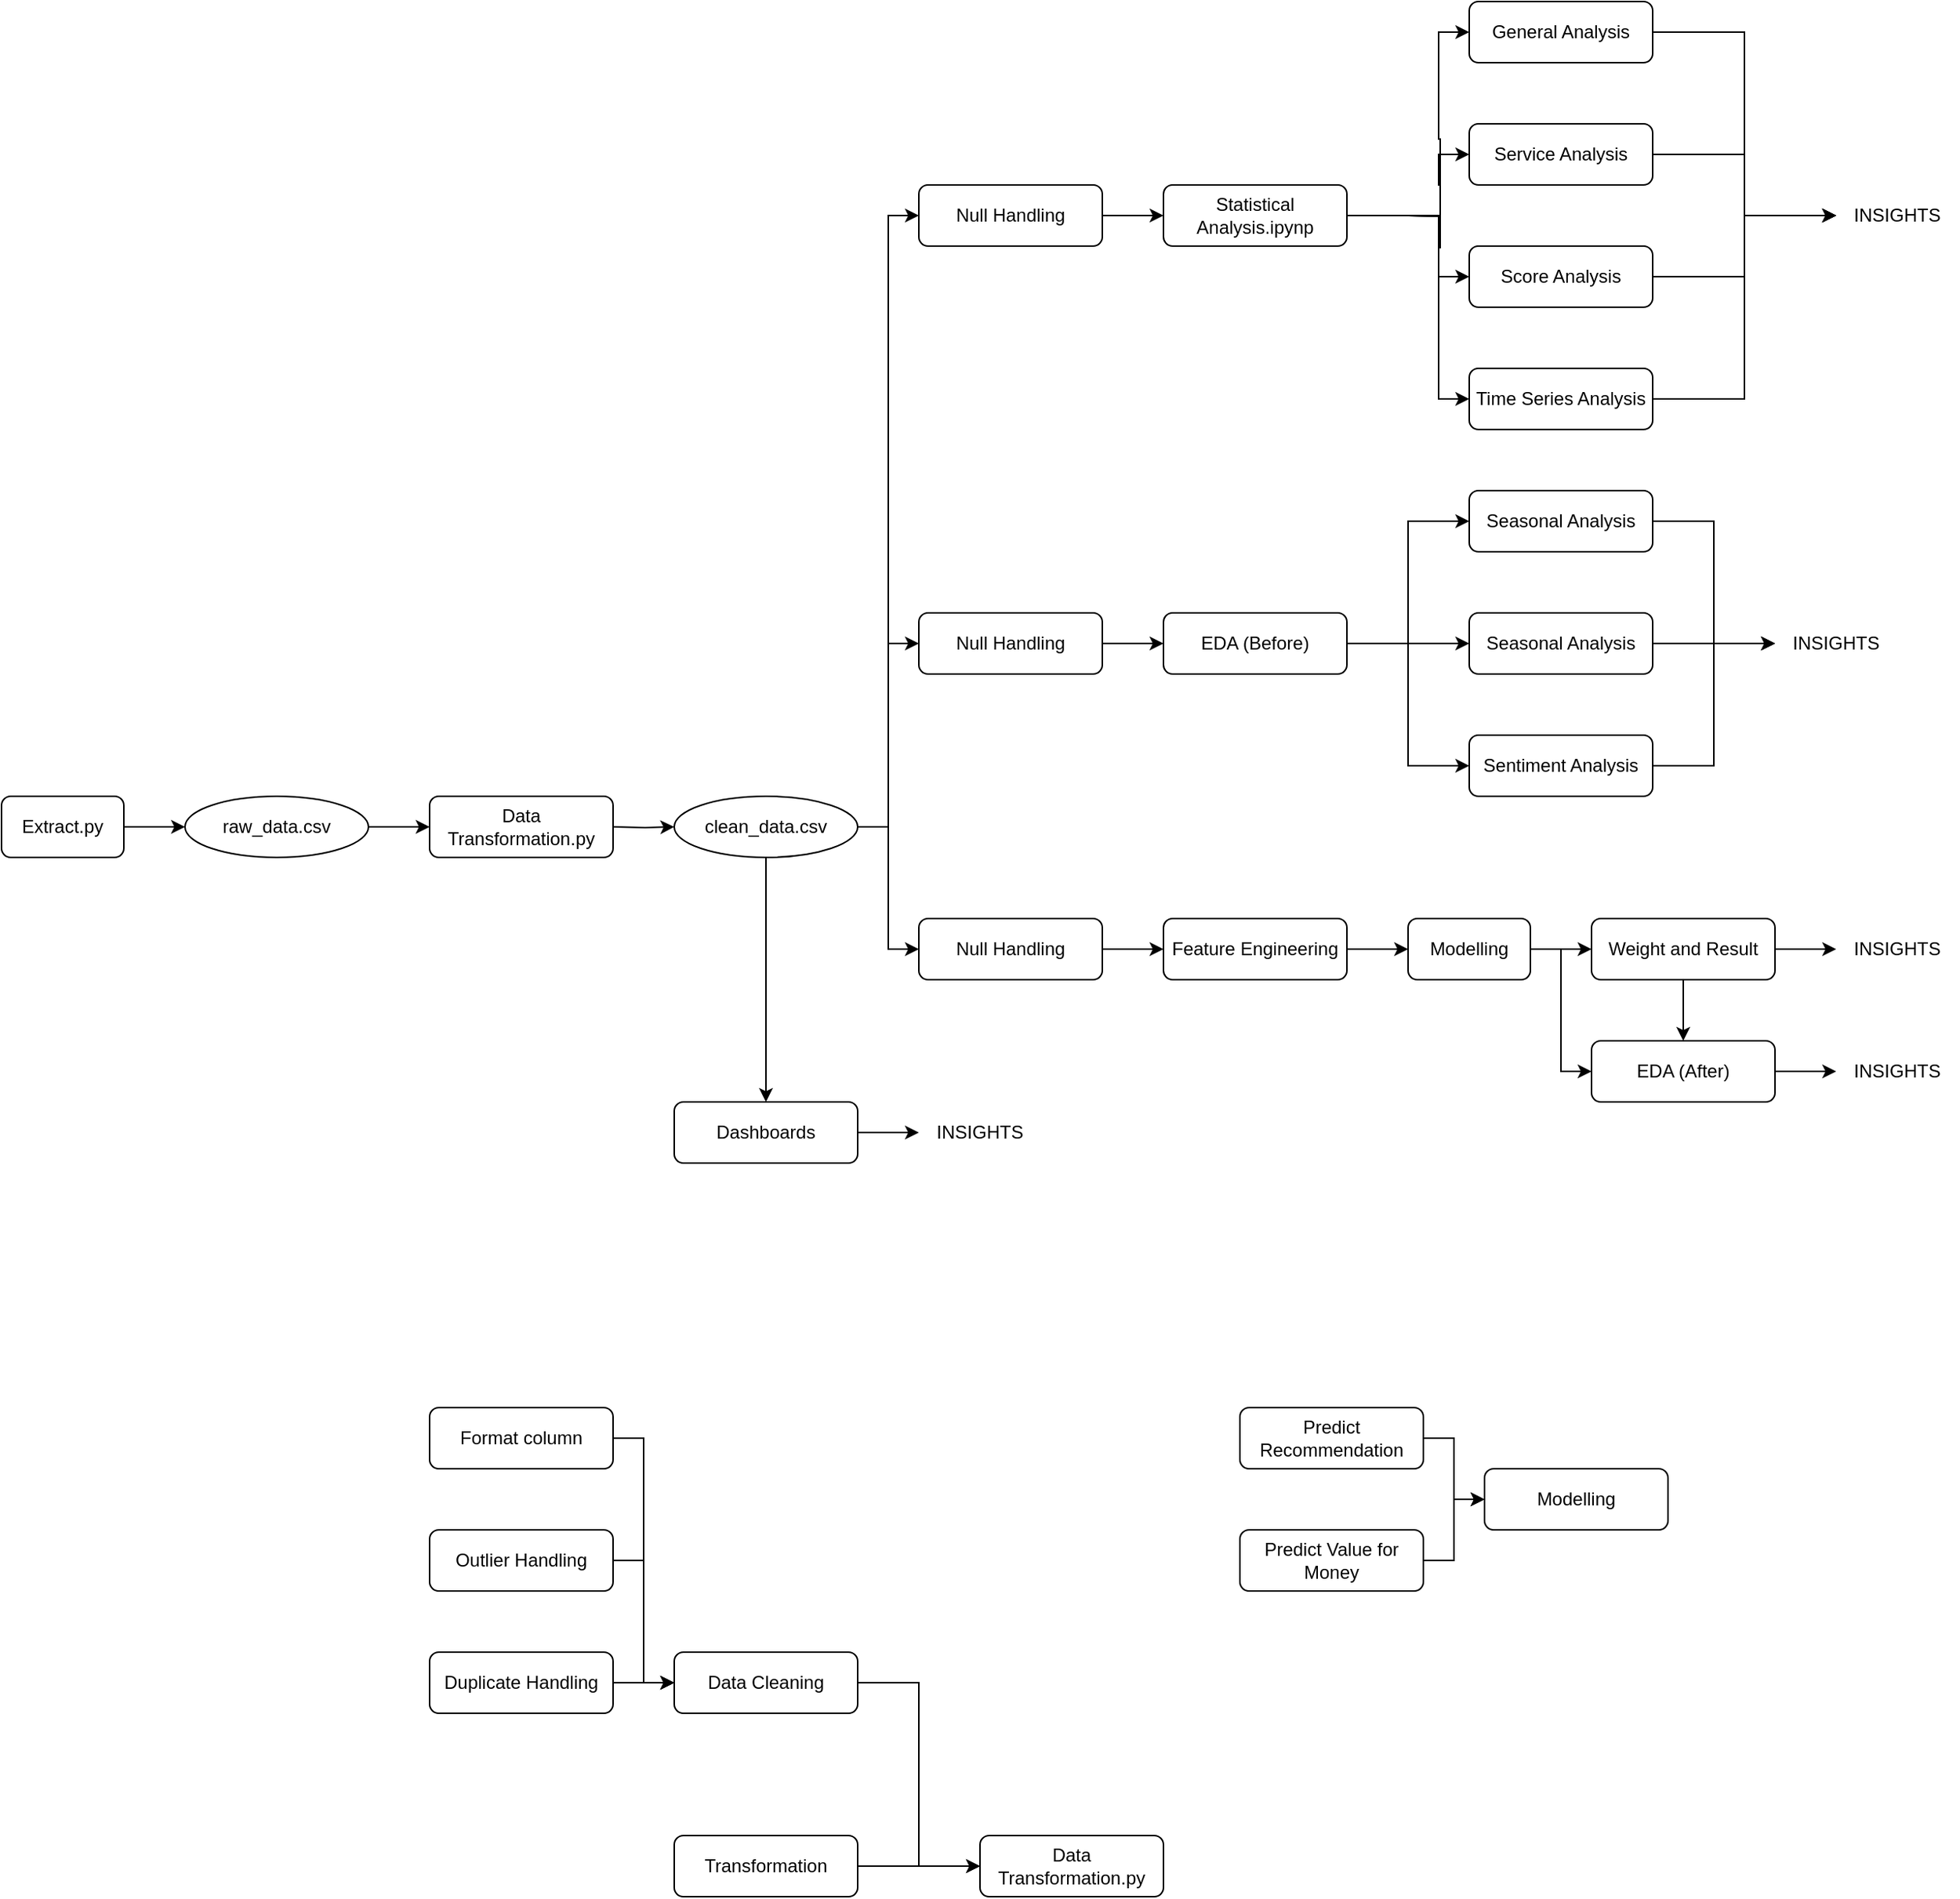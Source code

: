 <mxfile version="23.1.8" type="github">
  <diagram id="C5RBs43oDa-KdzZeNtuy" name="Page-1">
    <mxGraphModel dx="1500" dy="796" grid="1" gridSize="10" guides="1" tooltips="1" connect="1" arrows="1" fold="1" page="1" pageScale="1" pageWidth="1200" pageHeight="1600" math="0" shadow="0">
      <root>
        <mxCell id="WIyWlLk6GJQsqaUBKTNV-0" />
        <mxCell id="WIyWlLk6GJQsqaUBKTNV-1" parent="WIyWlLk6GJQsqaUBKTNV-0" />
        <mxCell id="07CyPVwS7ZV6MGK7Blt4-1" value="" style="edgeStyle=orthogonalEdgeStyle;rounded=0;orthogonalLoop=1;jettySize=auto;html=1;" parent="WIyWlLk6GJQsqaUBKTNV-1" source="WIyWlLk6GJQsqaUBKTNV-3" target="07CyPVwS7ZV6MGK7Blt4-0" edge="1">
          <mxGeometry relative="1" as="geometry" />
        </mxCell>
        <mxCell id="WIyWlLk6GJQsqaUBKTNV-3" value="Extract.py" style="rounded=1;whiteSpace=wrap;html=1;fontSize=12;glass=0;strokeWidth=1;shadow=0;" parent="WIyWlLk6GJQsqaUBKTNV-1" vertex="1">
          <mxGeometry x="40" y="520" width="80" height="40" as="geometry" />
        </mxCell>
        <mxCell id="07CyPVwS7ZV6MGK7Blt4-3" value="" style="edgeStyle=orthogonalEdgeStyle;rounded=0;orthogonalLoop=1;jettySize=auto;html=1;" parent="WIyWlLk6GJQsqaUBKTNV-1" source="07CyPVwS7ZV6MGK7Blt4-0" target="07CyPVwS7ZV6MGK7Blt4-2" edge="1">
          <mxGeometry relative="1" as="geometry" />
        </mxCell>
        <mxCell id="07CyPVwS7ZV6MGK7Blt4-0" value="raw_data.csv" style="ellipse;whiteSpace=wrap;html=1;rounded=1;glass=0;strokeWidth=1;shadow=0;" parent="WIyWlLk6GJQsqaUBKTNV-1" vertex="1">
          <mxGeometry x="160" y="520" width="120" height="40" as="geometry" />
        </mxCell>
        <mxCell id="07CyPVwS7ZV6MGK7Blt4-6" value="" style="edgeStyle=orthogonalEdgeStyle;rounded=0;orthogonalLoop=1;jettySize=auto;html=1;entryX=0;entryY=0.5;entryDx=0;entryDy=0;" parent="WIyWlLk6GJQsqaUBKTNV-1" target="07CyPVwS7ZV6MGK7Blt4-7" edge="1">
          <mxGeometry relative="1" as="geometry">
            <mxPoint x="440" y="540" as="sourcePoint" />
            <mxPoint x="520" y="540" as="targetPoint" />
          </mxGeometry>
        </mxCell>
        <mxCell id="07CyPVwS7ZV6MGK7Blt4-2" value="Data Transformation.py" style="rounded=1;whiteSpace=wrap;html=1;glass=0;strokeWidth=1;shadow=0;" parent="WIyWlLk6GJQsqaUBKTNV-1" vertex="1">
          <mxGeometry x="320" y="520" width="120" height="40" as="geometry" />
        </mxCell>
        <mxCell id="07CyPVwS7ZV6MGK7Blt4-14" style="edgeStyle=orthogonalEdgeStyle;rounded=0;orthogonalLoop=1;jettySize=auto;html=1;entryX=0;entryY=0.5;entryDx=0;entryDy=0;exitX=1;exitY=0.5;exitDx=0;exitDy=0;" parent="WIyWlLk6GJQsqaUBKTNV-1" source="-1pXZJCSbfHPmCtMx0VH-12" target="07CyPVwS7ZV6MGK7Blt4-11" edge="1">
          <mxGeometry relative="1" as="geometry" />
        </mxCell>
        <mxCell id="07CyPVwS7ZV6MGK7Blt4-16" style="edgeStyle=orthogonalEdgeStyle;rounded=0;orthogonalLoop=1;jettySize=auto;html=1;entryX=0;entryY=0.5;entryDx=0;entryDy=0;" parent="WIyWlLk6GJQsqaUBKTNV-1" source="-1pXZJCSbfHPmCtMx0VH-27" target="07CyPVwS7ZV6MGK7Blt4-15" edge="1">
          <mxGeometry relative="1" as="geometry">
            <mxPoint x="920" y="610" as="sourcePoint" />
          </mxGeometry>
        </mxCell>
        <mxCell id="07CyPVwS7ZV6MGK7Blt4-24" style="edgeStyle=orthogonalEdgeStyle;rounded=0;orthogonalLoop=1;jettySize=auto;html=1;entryX=0.5;entryY=0;entryDx=0;entryDy=0;" parent="WIyWlLk6GJQsqaUBKTNV-1" source="07CyPVwS7ZV6MGK7Blt4-7" target="07CyPVwS7ZV6MGK7Blt4-25" edge="1">
          <mxGeometry relative="1" as="geometry">
            <mxPoint x="540" y="800" as="targetPoint" />
          </mxGeometry>
        </mxCell>
        <mxCell id="07CyPVwS7ZV6MGK7Blt4-7" value="clean_data.csv" style="ellipse;whiteSpace=wrap;html=1;rounded=1;glass=0;strokeWidth=1;shadow=0;" parent="WIyWlLk6GJQsqaUBKTNV-1" vertex="1">
          <mxGeometry x="480" y="520" width="120" height="40" as="geometry" />
        </mxCell>
        <mxCell id="-1pXZJCSbfHPmCtMx0VH-28" style="edgeStyle=orthogonalEdgeStyle;rounded=0;orthogonalLoop=1;jettySize=auto;html=1;exitX=1;exitY=0.5;exitDx=0;exitDy=0;entryX=0;entryY=0.5;entryDx=0;entryDy=0;" edge="1" parent="WIyWlLk6GJQsqaUBKTNV-1" target="-1pXZJCSbfHPmCtMx0VH-20">
          <mxGeometry relative="1" as="geometry">
            <mxPoint x="960" y="140" as="sourcePoint" />
          </mxGeometry>
        </mxCell>
        <mxCell id="-1pXZJCSbfHPmCtMx0VH-29" style="edgeStyle=orthogonalEdgeStyle;rounded=0;orthogonalLoop=1;jettySize=auto;html=1;entryX=0;entryY=0.5;entryDx=0;entryDy=0;" edge="1" parent="WIyWlLk6GJQsqaUBKTNV-1" target="-1pXZJCSbfHPmCtMx0VH-17">
          <mxGeometry relative="1" as="geometry">
            <mxPoint x="960" y="140.0" as="sourcePoint" />
          </mxGeometry>
        </mxCell>
        <mxCell id="-1pXZJCSbfHPmCtMx0VH-30" style="edgeStyle=orthogonalEdgeStyle;rounded=0;orthogonalLoop=1;jettySize=auto;html=1;entryX=0;entryY=0.5;entryDx=0;entryDy=0;" edge="1" parent="WIyWlLk6GJQsqaUBKTNV-1" target="-1pXZJCSbfHPmCtMx0VH-18">
          <mxGeometry relative="1" as="geometry">
            <mxPoint x="960" y="140.0" as="sourcePoint" />
          </mxGeometry>
        </mxCell>
        <mxCell id="-1pXZJCSbfHPmCtMx0VH-31" style="edgeStyle=orthogonalEdgeStyle;rounded=0;orthogonalLoop=1;jettySize=auto;html=1;entryX=0;entryY=0.5;entryDx=0;entryDy=0;exitX=1;exitY=0.5;exitDx=0;exitDy=0;" edge="1" parent="WIyWlLk6GJQsqaUBKTNV-1" source="07CyPVwS7ZV6MGK7Blt4-9" target="-1pXZJCSbfHPmCtMx0VH-19">
          <mxGeometry relative="1" as="geometry">
            <mxPoint x="960" y="140.0" as="sourcePoint" />
            <Array as="points">
              <mxPoint x="980" y="140" />
              <mxPoint x="980" y="260" />
            </Array>
          </mxGeometry>
        </mxCell>
        <mxCell id="07CyPVwS7ZV6MGK7Blt4-9" value="Statistical Analysis.ipynp" style="rounded=1;whiteSpace=wrap;html=1;fontSize=12;glass=0;strokeWidth=1;shadow=0;" parent="WIyWlLk6GJQsqaUBKTNV-1" vertex="1">
          <mxGeometry x="800" y="120" width="120" height="40" as="geometry" />
        </mxCell>
        <mxCell id="-1pXZJCSbfHPmCtMx0VH-39" style="edgeStyle=orthogonalEdgeStyle;rounded=0;orthogonalLoop=1;jettySize=auto;html=1;entryX=0;entryY=0.5;entryDx=0;entryDy=0;" edge="1" parent="WIyWlLk6GJQsqaUBKTNV-1" source="07CyPVwS7ZV6MGK7Blt4-11" target="-1pXZJCSbfHPmCtMx0VH-36">
          <mxGeometry relative="1" as="geometry" />
        </mxCell>
        <mxCell id="07CyPVwS7ZV6MGK7Blt4-11" value="Sentiment Analysis" style="rounded=1;whiteSpace=wrap;html=1;fontSize=12;glass=0;strokeWidth=1;shadow=0;" parent="WIyWlLk6GJQsqaUBKTNV-1" vertex="1">
          <mxGeometry x="1000" y="480" width="120" height="40" as="geometry" />
        </mxCell>
        <mxCell id="07CyPVwS7ZV6MGK7Blt4-18" value="" style="edgeStyle=orthogonalEdgeStyle;rounded=0;orthogonalLoop=1;jettySize=auto;html=1;entryX=0;entryY=0.5;entryDx=0;entryDy=0;" parent="WIyWlLk6GJQsqaUBKTNV-1" source="07CyPVwS7ZV6MGK7Blt4-15" target="07CyPVwS7ZV6MGK7Blt4-17" edge="1">
          <mxGeometry relative="1" as="geometry" />
        </mxCell>
        <mxCell id="07CyPVwS7ZV6MGK7Blt4-21" style="edgeStyle=orthogonalEdgeStyle;rounded=0;orthogonalLoop=1;jettySize=auto;html=1;exitX=1;exitY=0.5;exitDx=0;exitDy=0;entryX=0;entryY=0.5;entryDx=0;entryDy=0;" parent="WIyWlLk6GJQsqaUBKTNV-1" source="07CyPVwS7ZV6MGK7Blt4-15" target="07CyPVwS7ZV6MGK7Blt4-20" edge="1">
          <mxGeometry relative="1" as="geometry" />
        </mxCell>
        <mxCell id="07CyPVwS7ZV6MGK7Blt4-15" value="Modelling" style="rounded=1;whiteSpace=wrap;html=1;fontSize=12;glass=0;strokeWidth=1;shadow=0;" parent="WIyWlLk6GJQsqaUBKTNV-1" vertex="1">
          <mxGeometry x="960" y="600" width="80" height="40" as="geometry" />
        </mxCell>
        <mxCell id="07CyPVwS7ZV6MGK7Blt4-38" style="edgeStyle=orthogonalEdgeStyle;rounded=0;orthogonalLoop=1;jettySize=auto;html=1;exitX=1;exitY=0.5;exitDx=0;exitDy=0;" parent="WIyWlLk6GJQsqaUBKTNV-1" source="07CyPVwS7ZV6MGK7Blt4-17" target="07CyPVwS7ZV6MGK7Blt4-37" edge="1">
          <mxGeometry relative="1" as="geometry" />
        </mxCell>
        <mxCell id="07CyPVwS7ZV6MGK7Blt4-17" value="EDA (After)" style="rounded=1;whiteSpace=wrap;html=1;fontSize=12;glass=0;strokeWidth=1;shadow=0;" parent="WIyWlLk6GJQsqaUBKTNV-1" vertex="1">
          <mxGeometry x="1080" y="680" width="120" height="40" as="geometry" />
        </mxCell>
        <mxCell id="07CyPVwS7ZV6MGK7Blt4-22" style="edgeStyle=orthogonalEdgeStyle;rounded=0;orthogonalLoop=1;jettySize=auto;html=1;exitX=0.5;exitY=1;exitDx=0;exitDy=0;" parent="WIyWlLk6GJQsqaUBKTNV-1" source="07CyPVwS7ZV6MGK7Blt4-20" target="07CyPVwS7ZV6MGK7Blt4-17" edge="1">
          <mxGeometry relative="1" as="geometry" />
        </mxCell>
        <mxCell id="07CyPVwS7ZV6MGK7Blt4-34" style="edgeStyle=orthogonalEdgeStyle;rounded=0;orthogonalLoop=1;jettySize=auto;html=1;" parent="WIyWlLk6GJQsqaUBKTNV-1" source="07CyPVwS7ZV6MGK7Blt4-20" target="07CyPVwS7ZV6MGK7Blt4-33" edge="1">
          <mxGeometry relative="1" as="geometry" />
        </mxCell>
        <mxCell id="07CyPVwS7ZV6MGK7Blt4-20" value="Weight and Result" style="rounded=1;whiteSpace=wrap;html=1;" parent="WIyWlLk6GJQsqaUBKTNV-1" vertex="1">
          <mxGeometry x="1080" y="600" width="120" height="40" as="geometry" />
        </mxCell>
        <mxCell id="07CyPVwS7ZV6MGK7Blt4-36" style="edgeStyle=orthogonalEdgeStyle;rounded=0;orthogonalLoop=1;jettySize=auto;html=1;entryX=0;entryY=0.5;entryDx=0;entryDy=0;" parent="WIyWlLk6GJQsqaUBKTNV-1" source="07CyPVwS7ZV6MGK7Blt4-25" target="07CyPVwS7ZV6MGK7Blt4-35" edge="1">
          <mxGeometry relative="1" as="geometry" />
        </mxCell>
        <mxCell id="07CyPVwS7ZV6MGK7Blt4-25" value="Dashboards" style="rounded=1;whiteSpace=wrap;html=1;" parent="WIyWlLk6GJQsqaUBKTNV-1" vertex="1">
          <mxGeometry x="480" y="720" width="120" height="40" as="geometry" />
        </mxCell>
        <mxCell id="07CyPVwS7ZV6MGK7Blt4-29" value="INSIGHTS" style="text;html=1;align=center;verticalAlign=middle;whiteSpace=wrap;rounded=0;" parent="WIyWlLk6GJQsqaUBKTNV-1" vertex="1">
          <mxGeometry x="1240" y="120" width="80" height="40" as="geometry" />
        </mxCell>
        <mxCell id="07CyPVwS7ZV6MGK7Blt4-33" value="INSIGHTS" style="text;html=1;align=center;verticalAlign=middle;whiteSpace=wrap;rounded=0;" parent="WIyWlLk6GJQsqaUBKTNV-1" vertex="1">
          <mxGeometry x="1240" y="600" width="80" height="40" as="geometry" />
        </mxCell>
        <mxCell id="07CyPVwS7ZV6MGK7Blt4-35" value="INSIGHTS" style="text;html=1;align=center;verticalAlign=middle;whiteSpace=wrap;rounded=0;" parent="WIyWlLk6GJQsqaUBKTNV-1" vertex="1">
          <mxGeometry x="640" y="720" width="80" height="40" as="geometry" />
        </mxCell>
        <mxCell id="07CyPVwS7ZV6MGK7Blt4-37" value="INSIGHTS" style="text;html=1;align=center;verticalAlign=middle;whiteSpace=wrap;rounded=0;" parent="WIyWlLk6GJQsqaUBKTNV-1" vertex="1">
          <mxGeometry x="1240" y="680" width="80" height="40" as="geometry" />
        </mxCell>
        <mxCell id="07CyPVwS7ZV6MGK7Blt4-39" value="Data Transformation.py" style="rounded=1;whiteSpace=wrap;html=1;glass=0;strokeWidth=1;shadow=0;" parent="WIyWlLk6GJQsqaUBKTNV-1" vertex="1">
          <mxGeometry x="680" y="1200" width="120" height="40" as="geometry" />
        </mxCell>
        <mxCell id="07CyPVwS7ZV6MGK7Blt4-48" style="edgeStyle=orthogonalEdgeStyle;rounded=0;orthogonalLoop=1;jettySize=auto;html=1;entryX=0;entryY=0.5;entryDx=0;entryDy=0;" parent="WIyWlLk6GJQsqaUBKTNV-1" source="07CyPVwS7ZV6MGK7Blt4-40" target="07CyPVwS7ZV6MGK7Blt4-39" edge="1">
          <mxGeometry relative="1" as="geometry" />
        </mxCell>
        <mxCell id="07CyPVwS7ZV6MGK7Blt4-40" value="Data Cleaning" style="rounded=1;whiteSpace=wrap;html=1;glass=0;strokeWidth=1;shadow=0;" parent="WIyWlLk6GJQsqaUBKTNV-1" vertex="1">
          <mxGeometry x="480" y="1080" width="120" height="40" as="geometry" />
        </mxCell>
        <mxCell id="07CyPVwS7ZV6MGK7Blt4-46" style="edgeStyle=orthogonalEdgeStyle;rounded=0;orthogonalLoop=1;jettySize=auto;html=1;entryX=0;entryY=0.5;entryDx=0;entryDy=0;" parent="WIyWlLk6GJQsqaUBKTNV-1" source="07CyPVwS7ZV6MGK7Blt4-43" target="07CyPVwS7ZV6MGK7Blt4-39" edge="1">
          <mxGeometry relative="1" as="geometry">
            <mxPoint x="680" y="1220" as="targetPoint" />
          </mxGeometry>
        </mxCell>
        <mxCell id="07CyPVwS7ZV6MGK7Blt4-43" value="Transformation" style="rounded=1;whiteSpace=wrap;html=1;glass=0;strokeWidth=1;shadow=0;" parent="WIyWlLk6GJQsqaUBKTNV-1" vertex="1">
          <mxGeometry x="480" y="1200" width="120" height="40" as="geometry" />
        </mxCell>
        <mxCell id="07CyPVwS7ZV6MGK7Blt4-50" style="edgeStyle=orthogonalEdgeStyle;rounded=0;orthogonalLoop=1;jettySize=auto;html=1;entryX=0;entryY=0.5;entryDx=0;entryDy=0;" parent="WIyWlLk6GJQsqaUBKTNV-1" source="07CyPVwS7ZV6MGK7Blt4-49" target="07CyPVwS7ZV6MGK7Blt4-40" edge="1">
          <mxGeometry relative="1" as="geometry" />
        </mxCell>
        <mxCell id="07CyPVwS7ZV6MGK7Blt4-49" value="Format column" style="rounded=1;whiteSpace=wrap;html=1;glass=0;strokeWidth=1;shadow=0;" parent="WIyWlLk6GJQsqaUBKTNV-1" vertex="1">
          <mxGeometry x="320" y="920" width="120" height="40" as="geometry" />
        </mxCell>
        <mxCell id="07CyPVwS7ZV6MGK7Blt4-54" value="" style="edgeStyle=orthogonalEdgeStyle;rounded=0;orthogonalLoop=1;jettySize=auto;html=1;entryX=0;entryY=0.5;entryDx=0;entryDy=0;" parent="WIyWlLk6GJQsqaUBKTNV-1" source="07CyPVwS7ZV6MGK7Blt4-53" target="07CyPVwS7ZV6MGK7Blt4-40" edge="1">
          <mxGeometry relative="1" as="geometry" />
        </mxCell>
        <mxCell id="07CyPVwS7ZV6MGK7Blt4-53" value="Outlier Handling" style="rounded=1;whiteSpace=wrap;html=1;glass=0;strokeWidth=1;shadow=0;" parent="WIyWlLk6GJQsqaUBKTNV-1" vertex="1">
          <mxGeometry x="320" y="1000" width="120" height="40" as="geometry" />
        </mxCell>
        <mxCell id="07CyPVwS7ZV6MGK7Blt4-56" value="" style="edgeStyle=orthogonalEdgeStyle;rounded=0;orthogonalLoop=1;jettySize=auto;html=1;" parent="WIyWlLk6GJQsqaUBKTNV-1" source="07CyPVwS7ZV6MGK7Blt4-55" target="07CyPVwS7ZV6MGK7Blt4-40" edge="1">
          <mxGeometry relative="1" as="geometry" />
        </mxCell>
        <mxCell id="07CyPVwS7ZV6MGK7Blt4-55" value="Duplicate Handling" style="rounded=1;whiteSpace=wrap;html=1;glass=0;strokeWidth=1;shadow=0;" parent="WIyWlLk6GJQsqaUBKTNV-1" vertex="1">
          <mxGeometry x="320" y="1080" width="120" height="40" as="geometry" />
        </mxCell>
        <mxCell id="-1pXZJCSbfHPmCtMx0VH-8" value="" style="edgeStyle=orthogonalEdgeStyle;rounded=0;orthogonalLoop=1;jettySize=auto;html=1;entryX=0;entryY=0.5;entryDx=0;entryDy=0;" edge="1" parent="WIyWlLk6GJQsqaUBKTNV-1" source="07CyPVwS7ZV6MGK7Blt4-7" target="-1pXZJCSbfHPmCtMx0VH-7">
          <mxGeometry relative="1" as="geometry">
            <mxPoint x="600" y="540" as="sourcePoint" />
            <mxPoint x="760" y="460" as="targetPoint" />
            <Array as="points">
              <mxPoint x="620" y="540" />
              <mxPoint x="620" y="140" />
            </Array>
          </mxGeometry>
        </mxCell>
        <mxCell id="-1pXZJCSbfHPmCtMx0VH-10" value="" style="edgeStyle=orthogonalEdgeStyle;rounded=0;orthogonalLoop=1;jettySize=auto;html=1;" edge="1" parent="WIyWlLk6GJQsqaUBKTNV-1" source="-1pXZJCSbfHPmCtMx0VH-7" target="07CyPVwS7ZV6MGK7Blt4-9">
          <mxGeometry relative="1" as="geometry" />
        </mxCell>
        <mxCell id="-1pXZJCSbfHPmCtMx0VH-7" value="Null Handling" style="rounded=1;whiteSpace=wrap;html=1;glass=0;strokeWidth=1;shadow=0;" vertex="1" parent="WIyWlLk6GJQsqaUBKTNV-1">
          <mxGeometry x="640" y="120" width="120" height="40" as="geometry" />
        </mxCell>
        <mxCell id="-1pXZJCSbfHPmCtMx0VH-33" style="edgeStyle=orthogonalEdgeStyle;rounded=0;orthogonalLoop=1;jettySize=auto;html=1;" edge="1" parent="WIyWlLk6GJQsqaUBKTNV-1" source="-1pXZJCSbfHPmCtMx0VH-12" target="-1pXZJCSbfHPmCtMx0VH-32">
          <mxGeometry relative="1" as="geometry" />
        </mxCell>
        <mxCell id="-1pXZJCSbfHPmCtMx0VH-35" style="edgeStyle=orthogonalEdgeStyle;rounded=0;orthogonalLoop=1;jettySize=auto;html=1;entryX=0;entryY=0.5;entryDx=0;entryDy=0;" edge="1" parent="WIyWlLk6GJQsqaUBKTNV-1" source="-1pXZJCSbfHPmCtMx0VH-12" target="-1pXZJCSbfHPmCtMx0VH-34">
          <mxGeometry relative="1" as="geometry" />
        </mxCell>
        <mxCell id="-1pXZJCSbfHPmCtMx0VH-12" value="EDA (Before)" style="rounded=1;whiteSpace=wrap;html=1;fontSize=12;glass=0;strokeWidth=1;shadow=0;" vertex="1" parent="WIyWlLk6GJQsqaUBKTNV-1">
          <mxGeometry x="800" y="400" width="120" height="40" as="geometry" />
        </mxCell>
        <mxCell id="-1pXZJCSbfHPmCtMx0VH-13" value="" style="edgeStyle=orthogonalEdgeStyle;rounded=0;orthogonalLoop=1;jettySize=auto;html=1;" edge="1" parent="WIyWlLk6GJQsqaUBKTNV-1" source="-1pXZJCSbfHPmCtMx0VH-14" target="-1pXZJCSbfHPmCtMx0VH-12">
          <mxGeometry relative="1" as="geometry" />
        </mxCell>
        <mxCell id="-1pXZJCSbfHPmCtMx0VH-14" value="Null Handling" style="rounded=1;whiteSpace=wrap;html=1;glass=0;strokeWidth=1;shadow=0;" vertex="1" parent="WIyWlLk6GJQsqaUBKTNV-1">
          <mxGeometry x="640" y="400" width="120" height="40" as="geometry" />
        </mxCell>
        <mxCell id="-1pXZJCSbfHPmCtMx0VH-16" value="" style="endArrow=classic;html=1;rounded=0;entryX=0;entryY=0.5;entryDx=0;entryDy=0;exitX=1;exitY=0.5;exitDx=0;exitDy=0;edgeStyle=orthogonalEdgeStyle;" edge="1" parent="WIyWlLk6GJQsqaUBKTNV-1" source="07CyPVwS7ZV6MGK7Blt4-7" target="-1pXZJCSbfHPmCtMx0VH-14">
          <mxGeometry width="50" height="50" relative="1" as="geometry">
            <mxPoint x="620" y="420" as="sourcePoint" />
            <mxPoint x="670" y="370" as="targetPoint" />
          </mxGeometry>
        </mxCell>
        <mxCell id="-1pXZJCSbfHPmCtMx0VH-22" style="edgeStyle=orthogonalEdgeStyle;rounded=0;orthogonalLoop=1;jettySize=auto;html=1;entryX=0;entryY=0.5;entryDx=0;entryDy=0;" edge="1" parent="WIyWlLk6GJQsqaUBKTNV-1" source="-1pXZJCSbfHPmCtMx0VH-17" target="07CyPVwS7ZV6MGK7Blt4-29">
          <mxGeometry relative="1" as="geometry" />
        </mxCell>
        <mxCell id="-1pXZJCSbfHPmCtMx0VH-17" value="Service Analysis" style="rounded=1;whiteSpace=wrap;html=1;" vertex="1" parent="WIyWlLk6GJQsqaUBKTNV-1">
          <mxGeometry x="1000" y="80" width="120" height="40" as="geometry" />
        </mxCell>
        <mxCell id="-1pXZJCSbfHPmCtMx0VH-23" style="edgeStyle=orthogonalEdgeStyle;rounded=0;orthogonalLoop=1;jettySize=auto;html=1;entryX=0;entryY=0.5;entryDx=0;entryDy=0;" edge="1" parent="WIyWlLk6GJQsqaUBKTNV-1" source="-1pXZJCSbfHPmCtMx0VH-18" target="07CyPVwS7ZV6MGK7Blt4-29">
          <mxGeometry relative="1" as="geometry" />
        </mxCell>
        <mxCell id="-1pXZJCSbfHPmCtMx0VH-18" value="Score Analysis" style="rounded=1;whiteSpace=wrap;html=1;" vertex="1" parent="WIyWlLk6GJQsqaUBKTNV-1">
          <mxGeometry x="1000" y="160" width="120" height="40" as="geometry" />
        </mxCell>
        <mxCell id="-1pXZJCSbfHPmCtMx0VH-24" style="edgeStyle=orthogonalEdgeStyle;rounded=0;orthogonalLoop=1;jettySize=auto;html=1;entryX=0;entryY=0.5;entryDx=0;entryDy=0;" edge="1" parent="WIyWlLk6GJQsqaUBKTNV-1" source="-1pXZJCSbfHPmCtMx0VH-19" target="07CyPVwS7ZV6MGK7Blt4-29">
          <mxGeometry relative="1" as="geometry" />
        </mxCell>
        <mxCell id="-1pXZJCSbfHPmCtMx0VH-19" value="Time Series Analysis" style="rounded=1;whiteSpace=wrap;html=1;" vertex="1" parent="WIyWlLk6GJQsqaUBKTNV-1">
          <mxGeometry x="1000" y="240" width="120" height="40" as="geometry" />
        </mxCell>
        <mxCell id="-1pXZJCSbfHPmCtMx0VH-21" style="edgeStyle=orthogonalEdgeStyle;rounded=0;orthogonalLoop=1;jettySize=auto;html=1;entryX=0;entryY=0.5;entryDx=0;entryDy=0;" edge="1" parent="WIyWlLk6GJQsqaUBKTNV-1" source="-1pXZJCSbfHPmCtMx0VH-20" target="07CyPVwS7ZV6MGK7Blt4-29">
          <mxGeometry relative="1" as="geometry" />
        </mxCell>
        <mxCell id="-1pXZJCSbfHPmCtMx0VH-20" value="General Analysis" style="rounded=1;whiteSpace=wrap;html=1;" vertex="1" parent="WIyWlLk6GJQsqaUBKTNV-1">
          <mxGeometry x="1000" width="120" height="40" as="geometry" />
        </mxCell>
        <mxCell id="-1pXZJCSbfHPmCtMx0VH-26" value="" style="edgeStyle=orthogonalEdgeStyle;rounded=0;orthogonalLoop=1;jettySize=auto;html=1;exitX=1;exitY=0.5;exitDx=0;exitDy=0;entryX=0;entryY=0.5;entryDx=0;entryDy=0;" edge="1" parent="WIyWlLk6GJQsqaUBKTNV-1" source="-1pXZJCSbfHPmCtMx0VH-41" target="-1pXZJCSbfHPmCtMx0VH-27">
          <mxGeometry relative="1" as="geometry">
            <mxPoint x="600" y="540" as="sourcePoint" />
            <mxPoint x="640" y="610" as="targetPoint" />
          </mxGeometry>
        </mxCell>
        <mxCell id="-1pXZJCSbfHPmCtMx0VH-27" value="Feature Engineering" style="rounded=1;whiteSpace=wrap;html=1;" vertex="1" parent="WIyWlLk6GJQsqaUBKTNV-1">
          <mxGeometry x="800" y="600" width="120" height="40" as="geometry" />
        </mxCell>
        <mxCell id="-1pXZJCSbfHPmCtMx0VH-38" value="" style="edgeStyle=orthogonalEdgeStyle;rounded=0;orthogonalLoop=1;jettySize=auto;html=1;" edge="1" parent="WIyWlLk6GJQsqaUBKTNV-1" source="-1pXZJCSbfHPmCtMx0VH-32" target="-1pXZJCSbfHPmCtMx0VH-36">
          <mxGeometry relative="1" as="geometry" />
        </mxCell>
        <mxCell id="-1pXZJCSbfHPmCtMx0VH-32" value="Seasonal Analysis" style="rounded=1;whiteSpace=wrap;html=1;fontSize=12;glass=0;strokeWidth=1;shadow=0;" vertex="1" parent="WIyWlLk6GJQsqaUBKTNV-1">
          <mxGeometry x="1000" y="400" width="120" height="40" as="geometry" />
        </mxCell>
        <mxCell id="-1pXZJCSbfHPmCtMx0VH-37" style="edgeStyle=orthogonalEdgeStyle;rounded=0;orthogonalLoop=1;jettySize=auto;html=1;entryX=0;entryY=0.5;entryDx=0;entryDy=0;" edge="1" parent="WIyWlLk6GJQsqaUBKTNV-1" source="-1pXZJCSbfHPmCtMx0VH-34" target="-1pXZJCSbfHPmCtMx0VH-36">
          <mxGeometry relative="1" as="geometry" />
        </mxCell>
        <mxCell id="-1pXZJCSbfHPmCtMx0VH-34" value="Seasonal Analysis" style="rounded=1;whiteSpace=wrap;html=1;fontSize=12;glass=0;strokeWidth=1;shadow=0;" vertex="1" parent="WIyWlLk6GJQsqaUBKTNV-1">
          <mxGeometry x="1000" y="320" width="120" height="40" as="geometry" />
        </mxCell>
        <mxCell id="-1pXZJCSbfHPmCtMx0VH-36" value="INSIGHTS" style="text;html=1;align=center;verticalAlign=middle;whiteSpace=wrap;rounded=0;" vertex="1" parent="WIyWlLk6GJQsqaUBKTNV-1">
          <mxGeometry x="1200" y="400" width="80" height="40" as="geometry" />
        </mxCell>
        <mxCell id="-1pXZJCSbfHPmCtMx0VH-40" value="" style="edgeStyle=orthogonalEdgeStyle;rounded=0;orthogonalLoop=1;jettySize=auto;html=1;exitX=1;exitY=0.5;exitDx=0;exitDy=0;entryX=0;entryY=0.5;entryDx=0;entryDy=0;" edge="1" parent="WIyWlLk6GJQsqaUBKTNV-1" source="07CyPVwS7ZV6MGK7Blt4-7" target="-1pXZJCSbfHPmCtMx0VH-41">
          <mxGeometry relative="1" as="geometry">
            <mxPoint x="600" y="540" as="sourcePoint" />
            <mxPoint x="800" y="620" as="targetPoint" />
          </mxGeometry>
        </mxCell>
        <mxCell id="-1pXZJCSbfHPmCtMx0VH-41" value="Null Handling" style="rounded=1;whiteSpace=wrap;html=1;" vertex="1" parent="WIyWlLk6GJQsqaUBKTNV-1">
          <mxGeometry x="640" y="600" width="120" height="40" as="geometry" />
        </mxCell>
        <mxCell id="-1pXZJCSbfHPmCtMx0VH-47" style="edgeStyle=orthogonalEdgeStyle;rounded=0;orthogonalLoop=1;jettySize=auto;html=1;entryX=0;entryY=0.5;entryDx=0;entryDy=0;" edge="1" parent="WIyWlLk6GJQsqaUBKTNV-1" source="-1pXZJCSbfHPmCtMx0VH-43" target="-1pXZJCSbfHPmCtMx0VH-46">
          <mxGeometry relative="1" as="geometry" />
        </mxCell>
        <mxCell id="-1pXZJCSbfHPmCtMx0VH-43" value="Predict Recommendation" style="rounded=1;whiteSpace=wrap;html=1;" vertex="1" parent="WIyWlLk6GJQsqaUBKTNV-1">
          <mxGeometry x="850" y="920" width="120" height="40" as="geometry" />
        </mxCell>
        <mxCell id="-1pXZJCSbfHPmCtMx0VH-48" value="" style="edgeStyle=orthogonalEdgeStyle;rounded=0;orthogonalLoop=1;jettySize=auto;html=1;" edge="1" parent="WIyWlLk6GJQsqaUBKTNV-1" source="-1pXZJCSbfHPmCtMx0VH-44" target="-1pXZJCSbfHPmCtMx0VH-46">
          <mxGeometry relative="1" as="geometry" />
        </mxCell>
        <mxCell id="-1pXZJCSbfHPmCtMx0VH-44" value="Predict Value for Money" style="rounded=1;whiteSpace=wrap;html=1;" vertex="1" parent="WIyWlLk6GJQsqaUBKTNV-1">
          <mxGeometry x="850" y="1000" width="120" height="40" as="geometry" />
        </mxCell>
        <mxCell id="-1pXZJCSbfHPmCtMx0VH-46" value="Modelling" style="rounded=1;whiteSpace=wrap;html=1;" vertex="1" parent="WIyWlLk6GJQsqaUBKTNV-1">
          <mxGeometry x="1010" y="960" width="120" height="40" as="geometry" />
        </mxCell>
      </root>
    </mxGraphModel>
  </diagram>
</mxfile>
